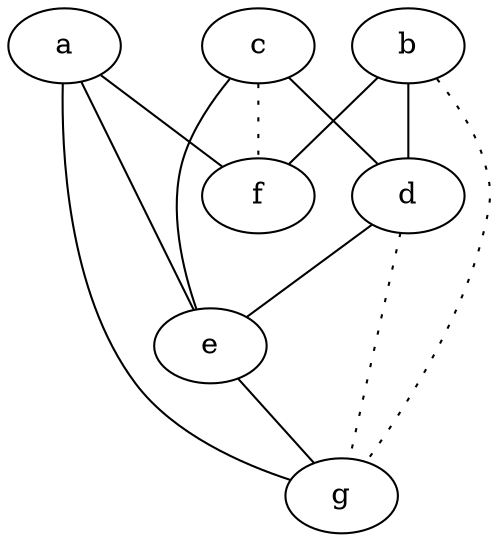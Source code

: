 graph {
a -- e;
a -- f;
a -- g;
b -- d;
b -- f;
b -- g [style=dotted];
c -- d;
c -- e;
c -- f [style=dotted];
d -- e;
d -- g [style=dotted];
e -- g;
}
